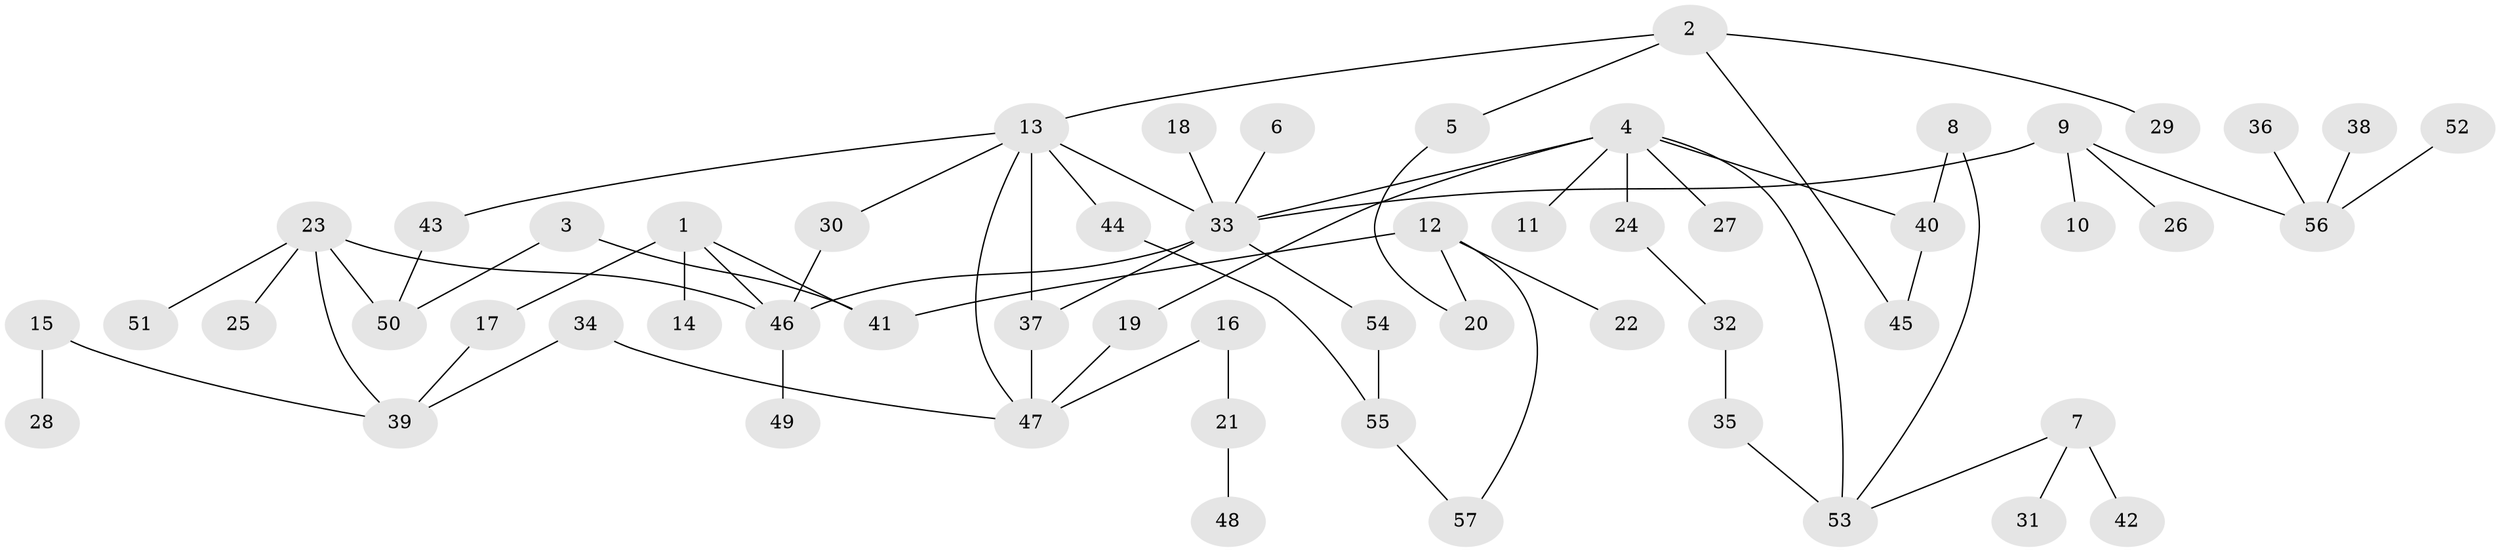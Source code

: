 // original degree distribution, {6: 0.04929577464788732, 5: 0.02112676056338028, 4: 0.09154929577464789, 2: 0.2535211267605634, 3: 0.1619718309859155, 1: 0.4225352112676056}
// Generated by graph-tools (version 1.1) at 2025/36/03/04/25 23:36:12]
// undirected, 57 vertices, 70 edges
graph export_dot {
  node [color=gray90,style=filled];
  1;
  2;
  3;
  4;
  5;
  6;
  7;
  8;
  9;
  10;
  11;
  12;
  13;
  14;
  15;
  16;
  17;
  18;
  19;
  20;
  21;
  22;
  23;
  24;
  25;
  26;
  27;
  28;
  29;
  30;
  31;
  32;
  33;
  34;
  35;
  36;
  37;
  38;
  39;
  40;
  41;
  42;
  43;
  44;
  45;
  46;
  47;
  48;
  49;
  50;
  51;
  52;
  53;
  54;
  55;
  56;
  57;
  1 -- 14 [weight=1.0];
  1 -- 17 [weight=1.0];
  1 -- 41 [weight=1.0];
  1 -- 46 [weight=1.0];
  2 -- 5 [weight=1.0];
  2 -- 13 [weight=1.0];
  2 -- 29 [weight=1.0];
  2 -- 45 [weight=1.0];
  3 -- 41 [weight=1.0];
  3 -- 50 [weight=1.0];
  4 -- 11 [weight=1.0];
  4 -- 19 [weight=1.0];
  4 -- 24 [weight=1.0];
  4 -- 27 [weight=1.0];
  4 -- 33 [weight=1.0];
  4 -- 40 [weight=1.0];
  4 -- 53 [weight=1.0];
  5 -- 20 [weight=1.0];
  6 -- 33 [weight=1.0];
  7 -- 31 [weight=1.0];
  7 -- 42 [weight=1.0];
  7 -- 53 [weight=1.0];
  8 -- 40 [weight=1.0];
  8 -- 53 [weight=1.0];
  9 -- 10 [weight=1.0];
  9 -- 26 [weight=1.0];
  9 -- 33 [weight=1.0];
  9 -- 56 [weight=1.0];
  12 -- 20 [weight=1.0];
  12 -- 22 [weight=1.0];
  12 -- 41 [weight=1.0];
  12 -- 57 [weight=1.0];
  13 -- 30 [weight=1.0];
  13 -- 33 [weight=1.0];
  13 -- 37 [weight=1.0];
  13 -- 43 [weight=1.0];
  13 -- 44 [weight=1.0];
  13 -- 47 [weight=1.0];
  15 -- 28 [weight=1.0];
  15 -- 39 [weight=1.0];
  16 -- 21 [weight=1.0];
  16 -- 47 [weight=1.0];
  17 -- 39 [weight=1.0];
  18 -- 33 [weight=1.0];
  19 -- 47 [weight=1.0];
  21 -- 48 [weight=1.0];
  23 -- 25 [weight=1.0];
  23 -- 39 [weight=1.0];
  23 -- 46 [weight=1.0];
  23 -- 50 [weight=1.0];
  23 -- 51 [weight=1.0];
  24 -- 32 [weight=1.0];
  30 -- 46 [weight=1.0];
  32 -- 35 [weight=1.0];
  33 -- 37 [weight=1.0];
  33 -- 46 [weight=1.0];
  33 -- 54 [weight=1.0];
  34 -- 39 [weight=1.0];
  34 -- 47 [weight=1.0];
  35 -- 53 [weight=1.0];
  36 -- 56 [weight=1.0];
  37 -- 47 [weight=1.0];
  38 -- 56 [weight=1.0];
  40 -- 45 [weight=1.0];
  43 -- 50 [weight=1.0];
  44 -- 55 [weight=1.0];
  46 -- 49 [weight=1.0];
  52 -- 56 [weight=1.0];
  54 -- 55 [weight=1.0];
  55 -- 57 [weight=1.0];
}
